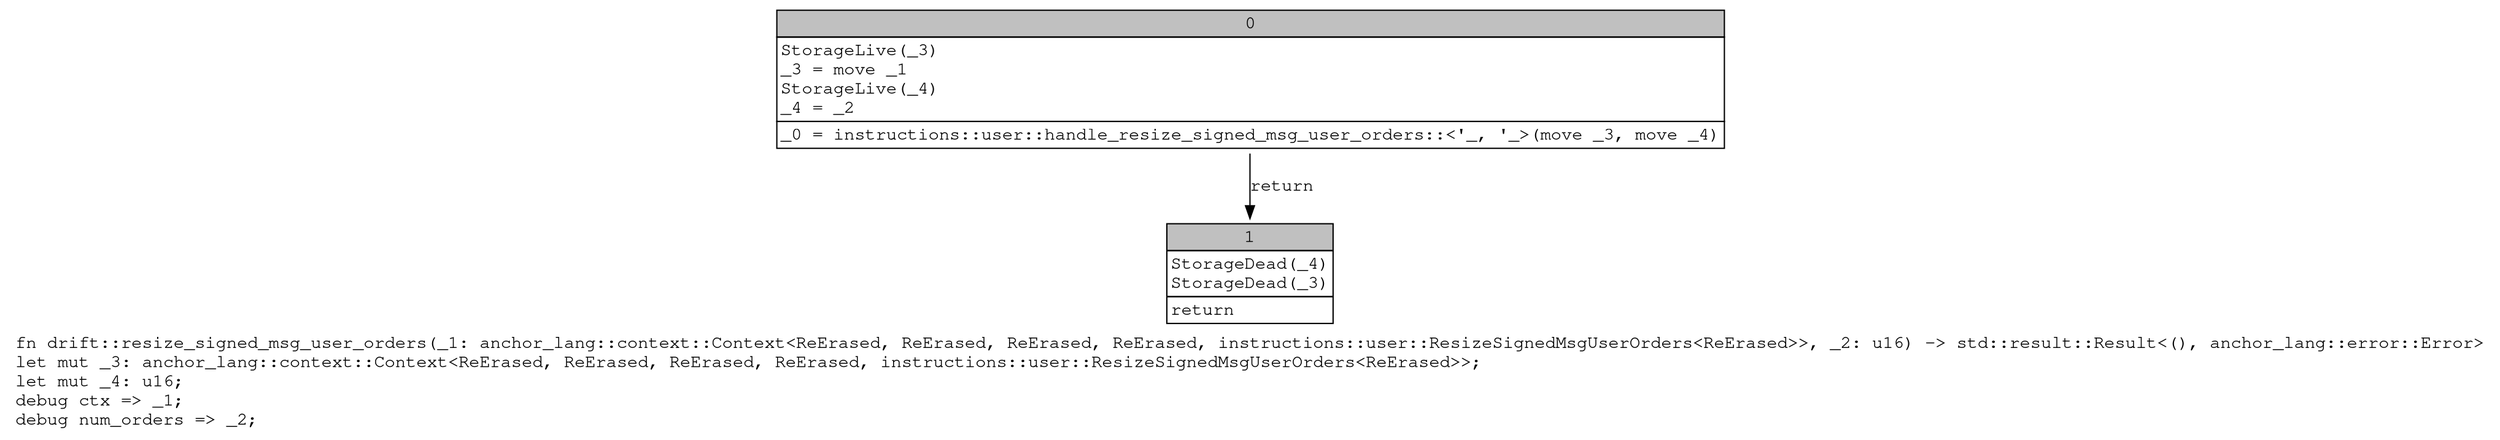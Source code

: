 digraph Mir_0_19777 {
    graph [fontname="Courier, monospace"];
    node [fontname="Courier, monospace"];
    edge [fontname="Courier, monospace"];
    label=<fn drift::resize_signed_msg_user_orders(_1: anchor_lang::context::Context&lt;ReErased, ReErased, ReErased, ReErased, instructions::user::ResizeSignedMsgUserOrders&lt;ReErased&gt;&gt;, _2: u16) -&gt; std::result::Result&lt;(), anchor_lang::error::Error&gt;<br align="left"/>let mut _3: anchor_lang::context::Context&lt;ReErased, ReErased, ReErased, ReErased, instructions::user::ResizeSignedMsgUserOrders&lt;ReErased&gt;&gt;;<br align="left"/>let mut _4: u16;<br align="left"/>debug ctx =&gt; _1;<br align="left"/>debug num_orders =&gt; _2;<br align="left"/>>;
    bb0__0_19777 [shape="none", label=<<table border="0" cellborder="1" cellspacing="0"><tr><td bgcolor="gray" align="center" colspan="1">0</td></tr><tr><td align="left" balign="left">StorageLive(_3)<br/>_3 = move _1<br/>StorageLive(_4)<br/>_4 = _2<br/></td></tr><tr><td align="left">_0 = instructions::user::handle_resize_signed_msg_user_orders::&lt;'_, '_&gt;(move _3, move _4)</td></tr></table>>];
    bb1__0_19777 [shape="none", label=<<table border="0" cellborder="1" cellspacing="0"><tr><td bgcolor="gray" align="center" colspan="1">1</td></tr><tr><td align="left" balign="left">StorageDead(_4)<br/>StorageDead(_3)<br/></td></tr><tr><td align="left">return</td></tr></table>>];
    bb0__0_19777 -> bb1__0_19777 [label="return"];
}
